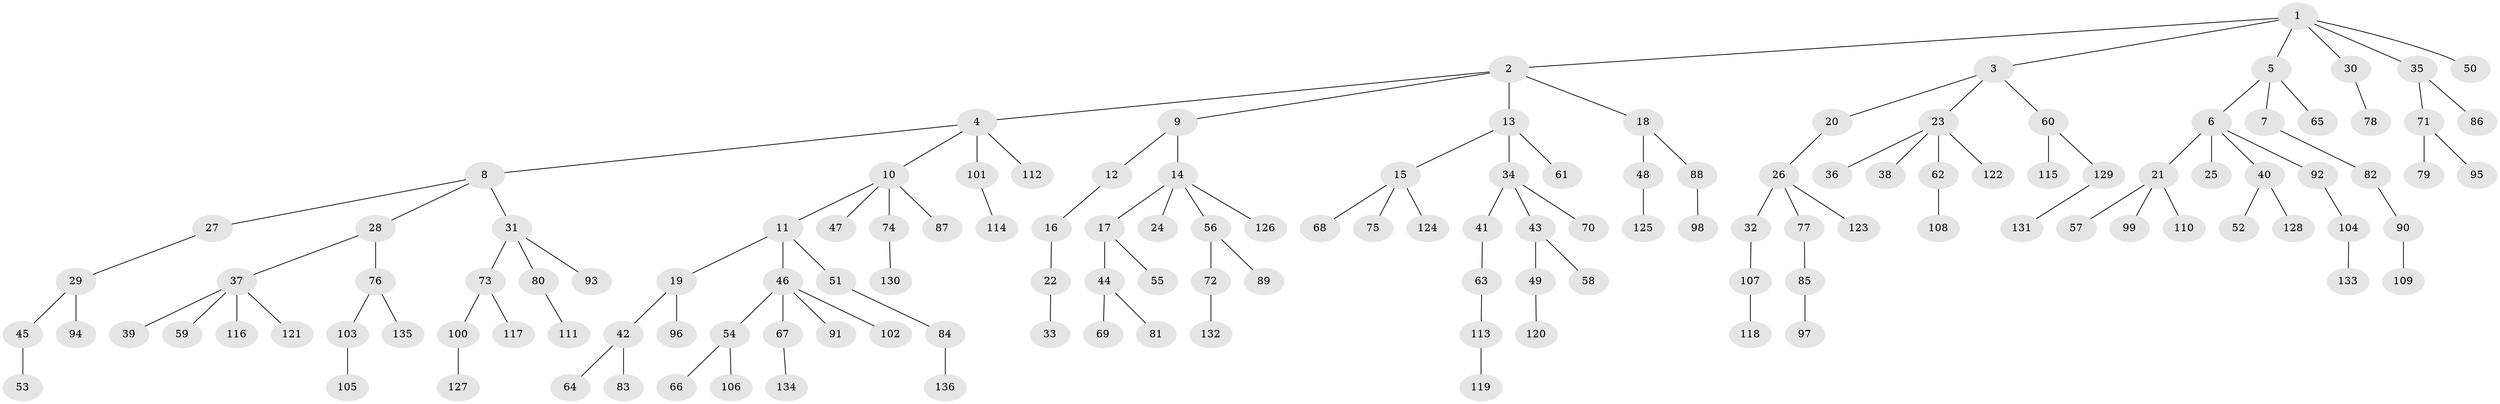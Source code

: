// coarse degree distribution, {8: 0.011235955056179775, 7: 0.011235955056179775, 4: 0.11235955056179775, 5: 0.033707865168539325, 2: 0.1797752808988764, 3: 0.0898876404494382, 1: 0.5617977528089888}
// Generated by graph-tools (version 1.1) at 2025/42/03/06/25 10:42:05]
// undirected, 136 vertices, 135 edges
graph export_dot {
graph [start="1"]
  node [color=gray90,style=filled];
  1;
  2;
  3;
  4;
  5;
  6;
  7;
  8;
  9;
  10;
  11;
  12;
  13;
  14;
  15;
  16;
  17;
  18;
  19;
  20;
  21;
  22;
  23;
  24;
  25;
  26;
  27;
  28;
  29;
  30;
  31;
  32;
  33;
  34;
  35;
  36;
  37;
  38;
  39;
  40;
  41;
  42;
  43;
  44;
  45;
  46;
  47;
  48;
  49;
  50;
  51;
  52;
  53;
  54;
  55;
  56;
  57;
  58;
  59;
  60;
  61;
  62;
  63;
  64;
  65;
  66;
  67;
  68;
  69;
  70;
  71;
  72;
  73;
  74;
  75;
  76;
  77;
  78;
  79;
  80;
  81;
  82;
  83;
  84;
  85;
  86;
  87;
  88;
  89;
  90;
  91;
  92;
  93;
  94;
  95;
  96;
  97;
  98;
  99;
  100;
  101;
  102;
  103;
  104;
  105;
  106;
  107;
  108;
  109;
  110;
  111;
  112;
  113;
  114;
  115;
  116;
  117;
  118;
  119;
  120;
  121;
  122;
  123;
  124;
  125;
  126;
  127;
  128;
  129;
  130;
  131;
  132;
  133;
  134;
  135;
  136;
  1 -- 2;
  1 -- 3;
  1 -- 5;
  1 -- 30;
  1 -- 35;
  1 -- 50;
  2 -- 4;
  2 -- 9;
  2 -- 13;
  2 -- 18;
  3 -- 20;
  3 -- 23;
  3 -- 60;
  4 -- 8;
  4 -- 10;
  4 -- 101;
  4 -- 112;
  5 -- 6;
  5 -- 7;
  5 -- 65;
  6 -- 21;
  6 -- 25;
  6 -- 40;
  6 -- 92;
  7 -- 82;
  8 -- 27;
  8 -- 28;
  8 -- 31;
  9 -- 12;
  9 -- 14;
  10 -- 11;
  10 -- 47;
  10 -- 74;
  10 -- 87;
  11 -- 19;
  11 -- 46;
  11 -- 51;
  12 -- 16;
  13 -- 15;
  13 -- 34;
  13 -- 61;
  14 -- 17;
  14 -- 24;
  14 -- 56;
  14 -- 126;
  15 -- 68;
  15 -- 75;
  15 -- 124;
  16 -- 22;
  17 -- 44;
  17 -- 55;
  18 -- 48;
  18 -- 88;
  19 -- 42;
  19 -- 96;
  20 -- 26;
  21 -- 57;
  21 -- 99;
  21 -- 110;
  22 -- 33;
  23 -- 36;
  23 -- 38;
  23 -- 62;
  23 -- 122;
  26 -- 32;
  26 -- 77;
  26 -- 123;
  27 -- 29;
  28 -- 37;
  28 -- 76;
  29 -- 45;
  29 -- 94;
  30 -- 78;
  31 -- 73;
  31 -- 80;
  31 -- 93;
  32 -- 107;
  34 -- 41;
  34 -- 43;
  34 -- 70;
  35 -- 71;
  35 -- 86;
  37 -- 39;
  37 -- 59;
  37 -- 116;
  37 -- 121;
  40 -- 52;
  40 -- 128;
  41 -- 63;
  42 -- 64;
  42 -- 83;
  43 -- 49;
  43 -- 58;
  44 -- 69;
  44 -- 81;
  45 -- 53;
  46 -- 54;
  46 -- 67;
  46 -- 91;
  46 -- 102;
  48 -- 125;
  49 -- 120;
  51 -- 84;
  54 -- 66;
  54 -- 106;
  56 -- 72;
  56 -- 89;
  60 -- 115;
  60 -- 129;
  62 -- 108;
  63 -- 113;
  67 -- 134;
  71 -- 79;
  71 -- 95;
  72 -- 132;
  73 -- 100;
  73 -- 117;
  74 -- 130;
  76 -- 103;
  76 -- 135;
  77 -- 85;
  80 -- 111;
  82 -- 90;
  84 -- 136;
  85 -- 97;
  88 -- 98;
  90 -- 109;
  92 -- 104;
  100 -- 127;
  101 -- 114;
  103 -- 105;
  104 -- 133;
  107 -- 118;
  113 -- 119;
  129 -- 131;
}
